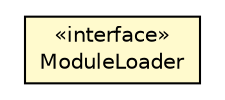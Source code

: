 #!/usr/local/bin/dot
#
# Class diagram 
# Generated by UMLGraph version 5.2 (http://www.umlgraph.org/)
#

digraph G {
	edge [fontname="Helvetica",fontsize=10,labelfontname="Helvetica",labelfontsize=10];
	node [fontname="Helvetica",fontsize=10,shape=plaintext];
	nodesep=0.25;
	ranksep=0.5;
	// it.unica.foresee.modules.interfaces.ModuleLoader
	c1264 [label=<<table title="it.unica.foresee.modules.interfaces.ModuleLoader" border="0" cellborder="1" cellspacing="0" cellpadding="2" port="p" bgcolor="lemonChiffon" href="./ModuleLoader.html">
		<tr><td><table border="0" cellspacing="0" cellpadding="1">
<tr><td align="center" balign="center"> &#171;interface&#187; </td></tr>
<tr><td align="center" balign="center"> ModuleLoader </td></tr>
		</table></td></tr>
		</table>>, fontname="Helvetica", fontcolor="black", fontsize=10.0];
}

